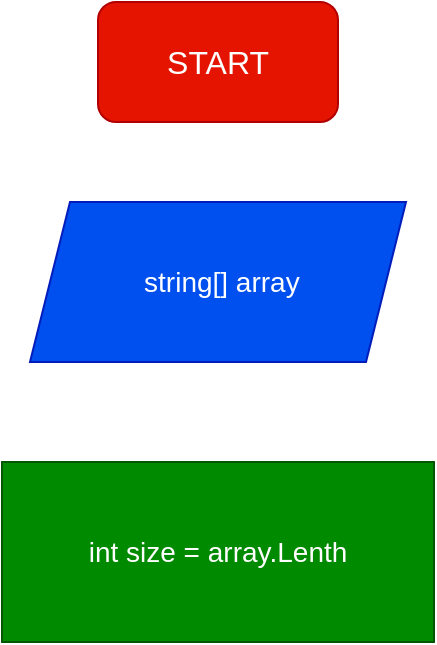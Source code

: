 <mxfile version="20.3.7" type="device"><diagram id="6m8nYdxZm2IdEJ7HEMdH" name="Страница 1"><mxGraphModel dx="1025" dy="515" grid="1" gridSize="10" guides="1" tooltips="1" connect="1" arrows="1" fold="1" page="1" pageScale="1" pageWidth="827" pageHeight="1169" math="0" shadow="0"><root><mxCell id="0"/><mxCell id="1" parent="0"/><mxCell id="ecrd7qBIoCImQ8HcAqPu-2" value="&lt;font size=&quot;3&quot;&gt;START&lt;/font&gt;" style="rounded=1;whiteSpace=wrap;html=1;fillColor=#e51400;fontColor=#ffffff;strokeColor=#B20000;" vertex="1" parent="1"><mxGeometry x="354" y="20" width="120" height="60" as="geometry"/></mxCell><mxCell id="ecrd7qBIoCImQ8HcAqPu-3" value="int size = array.Lenth" style="rounded=0;whiteSpace=wrap;html=1;fontSize=14;fillColor=#008a00;fontColor=#ffffff;strokeColor=#005700;" vertex="1" parent="1"><mxGeometry x="306" y="250" width="216" height="90" as="geometry"/></mxCell><mxCell id="ecrd7qBIoCImQ8HcAqPu-4" value="&amp;nbsp;string[] array" style="shape=parallelogram;perimeter=parallelogramPerimeter;whiteSpace=wrap;html=1;fixedSize=1;fontSize=14;fillColor=#0050ef;fontColor=#ffffff;strokeColor=#001DBC;" vertex="1" parent="1"><mxGeometry x="320" y="120" width="188" height="80" as="geometry"/></mxCell></root></mxGraphModel></diagram></mxfile>